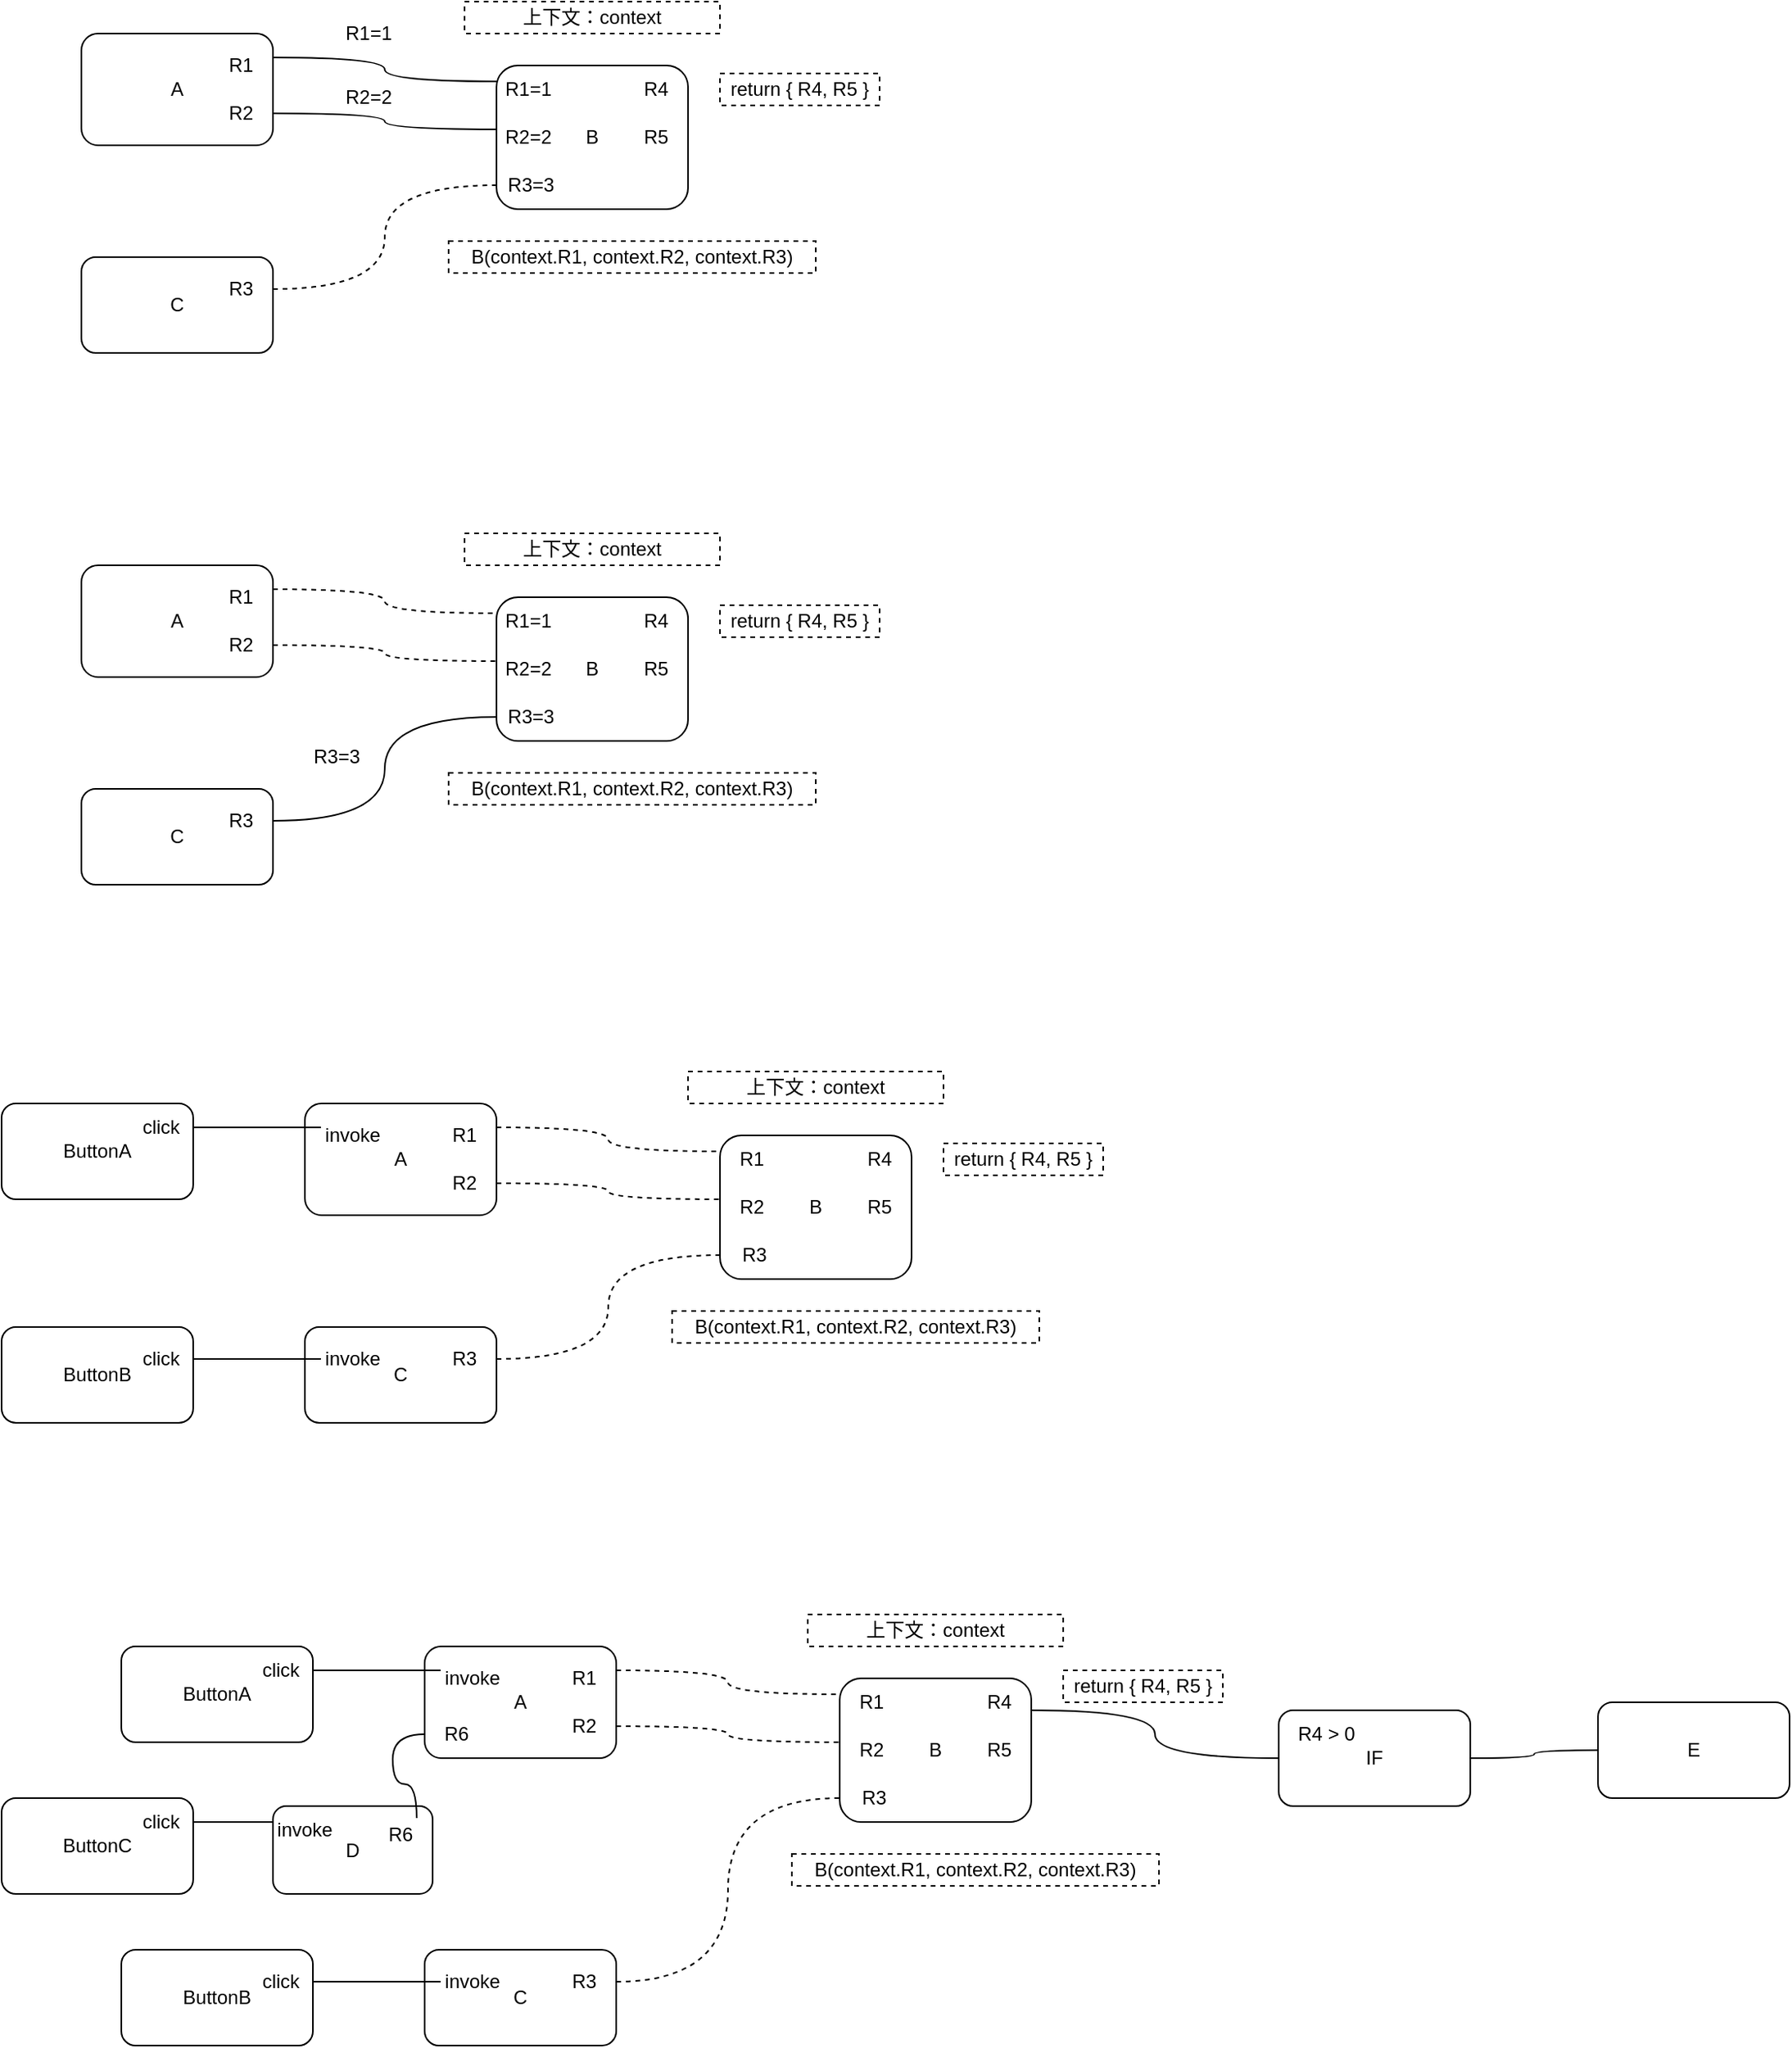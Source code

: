 <mxfile version="12.2.6" type="github" pages="1"><diagram id="3SAmoiVlxwmhgFJKYuEp" name="Page-1"><mxGraphModel dx="936" dy="674" grid="1" gridSize="10" guides="1" tooltips="1" connect="1" arrows="1" fold="1" page="1" pageScale="1" pageWidth="1169" pageHeight="827" math="0" shadow="0"><root><mxCell id="0"/><mxCell id="1" parent="0"/><mxCell id="eZTUCWaGUSo97DrQXdMs-1" value="A" style="rounded=1;whiteSpace=wrap;html=1;" vertex="1" parent="1"><mxGeometry x="70" y="100" width="120" height="70" as="geometry"/></mxCell><mxCell id="eZTUCWaGUSo97DrQXdMs-2" value="B" style="rounded=1;whiteSpace=wrap;html=1;" vertex="1" parent="1"><mxGeometry x="330" y="120" width="120" height="90" as="geometry"/></mxCell><mxCell id="eZTUCWaGUSo97DrQXdMs-3" value="C" style="rounded=1;whiteSpace=wrap;html=1;" vertex="1" parent="1"><mxGeometry x="70" y="240" width="120" height="60" as="geometry"/></mxCell><mxCell id="eZTUCWaGUSo97DrQXdMs-12" style="rounded=0;orthogonalLoop=1;jettySize=auto;html=1;exitX=1;exitY=0.25;exitDx=0;exitDy=0;entryX=0;entryY=0.25;entryDx=0;entryDy=0;endArrow=none;endFill=0;edgeStyle=orthogonalEdgeStyle;curved=1;" edge="1" parent="1" source="eZTUCWaGUSo97DrQXdMs-5" target="eZTUCWaGUSo97DrQXdMs-9"><mxGeometry relative="1" as="geometry"/></mxCell><mxCell id="eZTUCWaGUSo97DrQXdMs-5" value="R1" style="text;html=1;strokeColor=none;fillColor=none;align=center;verticalAlign=middle;whiteSpace=wrap;rounded=0;" vertex="1" parent="1"><mxGeometry x="150" y="110" width="40" height="20" as="geometry"/></mxCell><mxCell id="eZTUCWaGUSo97DrQXdMs-13" style="edgeStyle=orthogonalEdgeStyle;rounded=0;orthogonalLoop=1;jettySize=auto;html=1;exitX=1;exitY=0.5;exitDx=0;exitDy=0;entryX=0;entryY=0.25;entryDx=0;entryDy=0;endArrow=none;endFill=0;curved=1;" edge="1" parent="1" source="eZTUCWaGUSo97DrQXdMs-6" target="eZTUCWaGUSo97DrQXdMs-10"><mxGeometry relative="1" as="geometry"/></mxCell><mxCell id="eZTUCWaGUSo97DrQXdMs-6" value="R2" style="text;html=1;strokeColor=none;fillColor=none;align=center;verticalAlign=middle;whiteSpace=wrap;rounded=0;" vertex="1" parent="1"><mxGeometry x="150" y="140" width="40" height="20" as="geometry"/></mxCell><mxCell id="eZTUCWaGUSo97DrQXdMs-14" style="edgeStyle=orthogonalEdgeStyle;rounded=0;orthogonalLoop=1;jettySize=auto;html=1;exitX=1;exitY=0.5;exitDx=0;exitDy=0;entryX=0;entryY=0.5;entryDx=0;entryDy=0;endArrow=none;endFill=0;curved=1;dashed=1;" edge="1" parent="1" source="eZTUCWaGUSo97DrQXdMs-7" target="eZTUCWaGUSo97DrQXdMs-11"><mxGeometry relative="1" as="geometry"/></mxCell><mxCell id="eZTUCWaGUSo97DrQXdMs-7" value="R3" style="text;html=1;strokeColor=none;fillColor=none;align=center;verticalAlign=middle;whiteSpace=wrap;rounded=0;" vertex="1" parent="1"><mxGeometry x="150" y="250" width="40" height="20" as="geometry"/></mxCell><mxCell id="eZTUCWaGUSo97DrQXdMs-9" value="R1=1" style="text;html=1;strokeColor=none;fillColor=none;align=center;verticalAlign=middle;whiteSpace=wrap;rounded=0;" vertex="1" parent="1"><mxGeometry x="330" y="125" width="40" height="20" as="geometry"/></mxCell><mxCell id="eZTUCWaGUSo97DrQXdMs-10" value="R2=2" style="text;html=1;strokeColor=none;fillColor=none;align=center;verticalAlign=middle;whiteSpace=wrap;rounded=0;" vertex="1" parent="1"><mxGeometry x="330" y="155" width="40" height="20" as="geometry"/></mxCell><mxCell id="eZTUCWaGUSo97DrQXdMs-11" value="&amp;nbsp;R3=3" style="text;html=1;strokeColor=none;fillColor=none;align=center;verticalAlign=middle;whiteSpace=wrap;rounded=0;" vertex="1" parent="1"><mxGeometry x="330" y="185" width="40" height="20" as="geometry"/></mxCell><mxCell id="eZTUCWaGUSo97DrQXdMs-15" value="上下文：context" style="text;html=1;strokeColor=#000000;fillColor=none;align=center;verticalAlign=middle;whiteSpace=wrap;rounded=0;dashed=1;" vertex="1" parent="1"><mxGeometry x="310" y="80" width="160" height="20" as="geometry"/></mxCell><mxCell id="eZTUCWaGUSo97DrQXdMs-16" value="B(context.R1, context.R2, context.R3)" style="text;html=1;strokeColor=#000000;fillColor=none;align=center;verticalAlign=middle;whiteSpace=wrap;rounded=0;dashed=1;" vertex="1" parent="1"><mxGeometry x="300" y="230" width="230" height="20" as="geometry"/></mxCell><mxCell id="eZTUCWaGUSo97DrQXdMs-17" value="R4" style="text;html=1;strokeColor=none;fillColor=none;align=center;verticalAlign=middle;whiteSpace=wrap;rounded=0;" vertex="1" parent="1"><mxGeometry x="410" y="125" width="40" height="20" as="geometry"/></mxCell><mxCell id="eZTUCWaGUSo97DrQXdMs-18" value="R5" style="text;html=1;strokeColor=none;fillColor=none;align=center;verticalAlign=middle;whiteSpace=wrap;rounded=0;" vertex="1" parent="1"><mxGeometry x="410" y="155" width="40" height="20" as="geometry"/></mxCell><mxCell id="eZTUCWaGUSo97DrQXdMs-19" value="return { R4, R5 }" style="text;html=1;strokeColor=#000000;fillColor=none;align=center;verticalAlign=middle;whiteSpace=wrap;rounded=0;dashed=1;" vertex="1" parent="1"><mxGeometry x="470" y="125" width="100" height="20" as="geometry"/></mxCell><mxCell id="eZTUCWaGUSo97DrQXdMs-24" value="R1=1" style="text;html=1;strokeColor=none;fillColor=none;align=center;verticalAlign=middle;whiteSpace=wrap;rounded=0;dashed=1;" vertex="1" parent="1"><mxGeometry x="230" y="90" width="40" height="20" as="geometry"/></mxCell><mxCell id="eZTUCWaGUSo97DrQXdMs-62" value="A" style="rounded=1;whiteSpace=wrap;html=1;" vertex="1" parent="1"><mxGeometry x="70" y="433" width="120" height="70" as="geometry"/></mxCell><mxCell id="eZTUCWaGUSo97DrQXdMs-63" value="B" style="rounded=1;whiteSpace=wrap;html=1;" vertex="1" parent="1"><mxGeometry x="330" y="453" width="120" height="90" as="geometry"/></mxCell><mxCell id="eZTUCWaGUSo97DrQXdMs-64" value="C" style="rounded=1;whiteSpace=wrap;html=1;" vertex="1" parent="1"><mxGeometry x="70" y="573" width="120" height="60" as="geometry"/></mxCell><mxCell id="eZTUCWaGUSo97DrQXdMs-65" style="rounded=0;orthogonalLoop=1;jettySize=auto;html=1;exitX=1;exitY=0.25;exitDx=0;exitDy=0;entryX=0;entryY=0.25;entryDx=0;entryDy=0;endArrow=none;endFill=0;edgeStyle=orthogonalEdgeStyle;curved=1;dashed=1;" edge="1" parent="1" source="eZTUCWaGUSo97DrQXdMs-66" target="eZTUCWaGUSo97DrQXdMs-71"><mxGeometry relative="1" as="geometry"/></mxCell><mxCell id="eZTUCWaGUSo97DrQXdMs-66" value="R1" style="text;html=1;strokeColor=none;fillColor=none;align=center;verticalAlign=middle;whiteSpace=wrap;rounded=0;" vertex="1" parent="1"><mxGeometry x="150" y="443" width="40" height="20" as="geometry"/></mxCell><mxCell id="eZTUCWaGUSo97DrQXdMs-67" style="edgeStyle=orthogonalEdgeStyle;rounded=0;orthogonalLoop=1;jettySize=auto;html=1;exitX=1;exitY=0.5;exitDx=0;exitDy=0;entryX=0;entryY=0.25;entryDx=0;entryDy=0;endArrow=none;endFill=0;curved=1;dashed=1;" edge="1" parent="1" source="eZTUCWaGUSo97DrQXdMs-68" target="eZTUCWaGUSo97DrQXdMs-72"><mxGeometry relative="1" as="geometry"/></mxCell><mxCell id="eZTUCWaGUSo97DrQXdMs-68" value="R2" style="text;html=1;strokeColor=none;fillColor=none;align=center;verticalAlign=middle;whiteSpace=wrap;rounded=0;" vertex="1" parent="1"><mxGeometry x="150" y="473" width="40" height="20" as="geometry"/></mxCell><mxCell id="eZTUCWaGUSo97DrQXdMs-69" style="edgeStyle=orthogonalEdgeStyle;rounded=0;orthogonalLoop=1;jettySize=auto;html=1;exitX=1;exitY=0.5;exitDx=0;exitDy=0;entryX=0;entryY=0.5;entryDx=0;entryDy=0;endArrow=none;endFill=0;curved=1;" edge="1" parent="1" source="eZTUCWaGUSo97DrQXdMs-70" target="eZTUCWaGUSo97DrQXdMs-73"><mxGeometry relative="1" as="geometry"/></mxCell><mxCell id="eZTUCWaGUSo97DrQXdMs-70" value="R3" style="text;html=1;strokeColor=none;fillColor=none;align=center;verticalAlign=middle;whiteSpace=wrap;rounded=0;" vertex="1" parent="1"><mxGeometry x="150" y="583" width="40" height="20" as="geometry"/></mxCell><mxCell id="eZTUCWaGUSo97DrQXdMs-71" value="R1=1" style="text;html=1;strokeColor=none;fillColor=none;align=center;verticalAlign=middle;whiteSpace=wrap;rounded=0;" vertex="1" parent="1"><mxGeometry x="330" y="458" width="40" height="20" as="geometry"/></mxCell><mxCell id="eZTUCWaGUSo97DrQXdMs-72" value="R2=2" style="text;html=1;strokeColor=none;fillColor=none;align=center;verticalAlign=middle;whiteSpace=wrap;rounded=0;" vertex="1" parent="1"><mxGeometry x="330" y="488" width="40" height="20" as="geometry"/></mxCell><mxCell id="eZTUCWaGUSo97DrQXdMs-73" value="&amp;nbsp;R3=3" style="text;html=1;strokeColor=none;fillColor=none;align=center;verticalAlign=middle;whiteSpace=wrap;rounded=0;" vertex="1" parent="1"><mxGeometry x="330" y="518" width="40" height="20" as="geometry"/></mxCell><mxCell id="eZTUCWaGUSo97DrQXdMs-74" value="上下文：context" style="text;html=1;strokeColor=#000000;fillColor=none;align=center;verticalAlign=middle;whiteSpace=wrap;rounded=0;dashed=1;" vertex="1" parent="1"><mxGeometry x="310" y="413" width="160" height="20" as="geometry"/></mxCell><mxCell id="eZTUCWaGUSo97DrQXdMs-75" value="B(context.R1, context.R2, context.R3)" style="text;html=1;strokeColor=#000000;fillColor=none;align=center;verticalAlign=middle;whiteSpace=wrap;rounded=0;dashed=1;" vertex="1" parent="1"><mxGeometry x="300" y="563" width="230" height="20" as="geometry"/></mxCell><mxCell id="eZTUCWaGUSo97DrQXdMs-76" value="R4" style="text;html=1;strokeColor=none;fillColor=none;align=center;verticalAlign=middle;whiteSpace=wrap;rounded=0;" vertex="1" parent="1"><mxGeometry x="410" y="458" width="40" height="20" as="geometry"/></mxCell><mxCell id="eZTUCWaGUSo97DrQXdMs-77" value="R5" style="text;html=1;strokeColor=none;fillColor=none;align=center;verticalAlign=middle;whiteSpace=wrap;rounded=0;" vertex="1" parent="1"><mxGeometry x="410" y="488" width="40" height="20" as="geometry"/></mxCell><mxCell id="eZTUCWaGUSo97DrQXdMs-78" value="return { R4, R5 }" style="text;html=1;strokeColor=#000000;fillColor=none;align=center;verticalAlign=middle;whiteSpace=wrap;rounded=0;dashed=1;" vertex="1" parent="1"><mxGeometry x="470" y="458" width="100" height="20" as="geometry"/></mxCell><mxCell id="eZTUCWaGUSo97DrQXdMs-79" value="R3=3" style="text;html=1;strokeColor=none;fillColor=none;align=center;verticalAlign=middle;whiteSpace=wrap;rounded=0;dashed=1;" vertex="1" parent="1"><mxGeometry x="210" y="543" width="40" height="20" as="geometry"/></mxCell><mxCell id="eZTUCWaGUSo97DrQXdMs-80" value="R2=2" style="text;html=1;strokeColor=none;fillColor=none;align=center;verticalAlign=middle;whiteSpace=wrap;rounded=0;dashed=1;" vertex="1" parent="1"><mxGeometry x="230" y="130" width="40" height="20" as="geometry"/></mxCell><mxCell id="eZTUCWaGUSo97DrQXdMs-82" value="A" style="rounded=1;whiteSpace=wrap;html=1;" vertex="1" parent="1"><mxGeometry x="210" y="770" width="120" height="70" as="geometry"/></mxCell><mxCell id="eZTUCWaGUSo97DrQXdMs-83" value="B" style="rounded=1;whiteSpace=wrap;html=1;" vertex="1" parent="1"><mxGeometry x="470" y="790" width="120" height="90" as="geometry"/></mxCell><mxCell id="eZTUCWaGUSo97DrQXdMs-84" value="C" style="rounded=1;whiteSpace=wrap;html=1;" vertex="1" parent="1"><mxGeometry x="210" y="910" width="120" height="60" as="geometry"/></mxCell><mxCell id="eZTUCWaGUSo97DrQXdMs-85" style="rounded=0;orthogonalLoop=1;jettySize=auto;html=1;exitX=1;exitY=0.25;exitDx=0;exitDy=0;entryX=0;entryY=0.25;entryDx=0;entryDy=0;endArrow=none;endFill=0;edgeStyle=orthogonalEdgeStyle;curved=1;dashed=1;" edge="1" parent="1" source="eZTUCWaGUSo97DrQXdMs-86" target="eZTUCWaGUSo97DrQXdMs-91"><mxGeometry relative="1" as="geometry"/></mxCell><mxCell id="eZTUCWaGUSo97DrQXdMs-86" value="R1" style="text;html=1;strokeColor=none;fillColor=none;align=center;verticalAlign=middle;whiteSpace=wrap;rounded=0;" vertex="1" parent="1"><mxGeometry x="290" y="780" width="40" height="20" as="geometry"/></mxCell><mxCell id="eZTUCWaGUSo97DrQXdMs-87" style="edgeStyle=orthogonalEdgeStyle;rounded=0;orthogonalLoop=1;jettySize=auto;html=1;exitX=1;exitY=0.5;exitDx=0;exitDy=0;entryX=0;entryY=0.25;entryDx=0;entryDy=0;endArrow=none;endFill=0;curved=1;dashed=1;" edge="1" parent="1" source="eZTUCWaGUSo97DrQXdMs-88" target="eZTUCWaGUSo97DrQXdMs-92"><mxGeometry relative="1" as="geometry"/></mxCell><mxCell id="eZTUCWaGUSo97DrQXdMs-88" value="R2" style="text;html=1;strokeColor=none;fillColor=none;align=center;verticalAlign=middle;whiteSpace=wrap;rounded=0;" vertex="1" parent="1"><mxGeometry x="290" y="810" width="40" height="20" as="geometry"/></mxCell><mxCell id="eZTUCWaGUSo97DrQXdMs-89" style="edgeStyle=orthogonalEdgeStyle;rounded=0;orthogonalLoop=1;jettySize=auto;html=1;exitX=1;exitY=0.5;exitDx=0;exitDy=0;entryX=0;entryY=0.5;entryDx=0;entryDy=0;endArrow=none;endFill=0;curved=1;dashed=1;" edge="1" parent="1" source="eZTUCWaGUSo97DrQXdMs-90" target="eZTUCWaGUSo97DrQXdMs-93"><mxGeometry relative="1" as="geometry"/></mxCell><mxCell id="eZTUCWaGUSo97DrQXdMs-90" value="R3" style="text;html=1;strokeColor=none;fillColor=none;align=center;verticalAlign=middle;whiteSpace=wrap;rounded=0;" vertex="1" parent="1"><mxGeometry x="290" y="920" width="40" height="20" as="geometry"/></mxCell><mxCell id="eZTUCWaGUSo97DrQXdMs-91" value="R1" style="text;html=1;strokeColor=none;fillColor=none;align=center;verticalAlign=middle;whiteSpace=wrap;rounded=0;" vertex="1" parent="1"><mxGeometry x="470" y="795" width="40" height="20" as="geometry"/></mxCell><mxCell id="eZTUCWaGUSo97DrQXdMs-92" value="R2" style="text;html=1;strokeColor=none;fillColor=none;align=center;verticalAlign=middle;whiteSpace=wrap;rounded=0;" vertex="1" parent="1"><mxGeometry x="470" y="825" width="40" height="20" as="geometry"/></mxCell><mxCell id="eZTUCWaGUSo97DrQXdMs-93" value="&amp;nbsp;R3" style="text;html=1;strokeColor=none;fillColor=none;align=center;verticalAlign=middle;whiteSpace=wrap;rounded=0;" vertex="1" parent="1"><mxGeometry x="470" y="855" width="40" height="20" as="geometry"/></mxCell><mxCell id="eZTUCWaGUSo97DrQXdMs-94" value="上下文：context" style="text;html=1;strokeColor=#000000;fillColor=none;align=center;verticalAlign=middle;whiteSpace=wrap;rounded=0;dashed=1;" vertex="1" parent="1"><mxGeometry x="450" y="750" width="160" height="20" as="geometry"/></mxCell><mxCell id="eZTUCWaGUSo97DrQXdMs-95" value="B(context.R1, context.R2, context.R3)" style="text;html=1;strokeColor=#000000;fillColor=none;align=center;verticalAlign=middle;whiteSpace=wrap;rounded=0;dashed=1;" vertex="1" parent="1"><mxGeometry x="440" y="900" width="230" height="20" as="geometry"/></mxCell><mxCell id="eZTUCWaGUSo97DrQXdMs-96" value="R4" style="text;html=1;strokeColor=none;fillColor=none;align=center;verticalAlign=middle;whiteSpace=wrap;rounded=0;" vertex="1" parent="1"><mxGeometry x="550" y="795" width="40" height="20" as="geometry"/></mxCell><mxCell id="eZTUCWaGUSo97DrQXdMs-97" value="R5" style="text;html=1;strokeColor=none;fillColor=none;align=center;verticalAlign=middle;whiteSpace=wrap;rounded=0;" vertex="1" parent="1"><mxGeometry x="550" y="825" width="40" height="20" as="geometry"/></mxCell><mxCell id="eZTUCWaGUSo97DrQXdMs-98" value="return { R4, R5 }" style="text;html=1;strokeColor=#000000;fillColor=none;align=center;verticalAlign=middle;whiteSpace=wrap;rounded=0;dashed=1;" vertex="1" parent="1"><mxGeometry x="610" y="795" width="100" height="20" as="geometry"/></mxCell><mxCell id="eZTUCWaGUSo97DrQXdMs-100" value="ButtonB" style="rounded=1;whiteSpace=wrap;html=1;" vertex="1" parent="1"><mxGeometry x="20" y="910" width="120" height="60" as="geometry"/></mxCell><mxCell id="eZTUCWaGUSo97DrQXdMs-103" style="edgeStyle=orthogonalEdgeStyle;curved=1;rounded=0;orthogonalLoop=1;jettySize=auto;html=1;exitX=1;exitY=0.5;exitDx=0;exitDy=0;entryX=0;entryY=0.5;entryDx=0;entryDy=0;endArrow=none;endFill=0;" edge="1" parent="1" source="eZTUCWaGUSo97DrQXdMs-101" target="eZTUCWaGUSo97DrQXdMs-102"><mxGeometry relative="1" as="geometry"/></mxCell><mxCell id="eZTUCWaGUSo97DrQXdMs-101" value="click" style="text;html=1;strokeColor=none;fillColor=none;align=center;verticalAlign=middle;whiteSpace=wrap;rounded=0;" vertex="1" parent="1"><mxGeometry x="100" y="920" width="40" height="20" as="geometry"/></mxCell><mxCell id="eZTUCWaGUSo97DrQXdMs-102" value="invoke" style="text;html=1;strokeColor=none;fillColor=none;align=center;verticalAlign=middle;whiteSpace=wrap;rounded=0;" vertex="1" parent="1"><mxGeometry x="220" y="920" width="40" height="20" as="geometry"/></mxCell><mxCell id="eZTUCWaGUSo97DrQXdMs-104" value="ButtonA" style="rounded=1;whiteSpace=wrap;html=1;" vertex="1" parent="1"><mxGeometry x="20" y="770" width="120" height="60" as="geometry"/></mxCell><mxCell id="eZTUCWaGUSo97DrQXdMs-107" style="edgeStyle=orthogonalEdgeStyle;curved=1;rounded=0;orthogonalLoop=1;jettySize=auto;html=1;exitX=1;exitY=0.5;exitDx=0;exitDy=0;entryX=0;entryY=0.25;entryDx=0;entryDy=0;endArrow=none;endFill=0;" edge="1" parent="1" source="eZTUCWaGUSo97DrQXdMs-105" target="eZTUCWaGUSo97DrQXdMs-106"><mxGeometry relative="1" as="geometry"/></mxCell><mxCell id="eZTUCWaGUSo97DrQXdMs-105" value="click" style="text;html=1;strokeColor=none;fillColor=none;align=center;verticalAlign=middle;whiteSpace=wrap;rounded=0;" vertex="1" parent="1"><mxGeometry x="100" y="775" width="40" height="20" as="geometry"/></mxCell><mxCell id="eZTUCWaGUSo97DrQXdMs-106" value="invoke" style="text;html=1;strokeColor=none;fillColor=none;align=center;verticalAlign=middle;whiteSpace=wrap;rounded=0;" vertex="1" parent="1"><mxGeometry x="220" y="780" width="40" height="20" as="geometry"/></mxCell><mxCell id="eZTUCWaGUSo97DrQXdMs-108" value="A" style="rounded=1;whiteSpace=wrap;html=1;" vertex="1" parent="1"><mxGeometry x="285" y="1110" width="120" height="70" as="geometry"/></mxCell><mxCell id="eZTUCWaGUSo97DrQXdMs-109" value="B" style="rounded=1;whiteSpace=wrap;html=1;" vertex="1" parent="1"><mxGeometry x="545" y="1130" width="120" height="90" as="geometry"/></mxCell><mxCell id="eZTUCWaGUSo97DrQXdMs-110" value="C" style="rounded=1;whiteSpace=wrap;html=1;" vertex="1" parent="1"><mxGeometry x="285" y="1300" width="120" height="60" as="geometry"/></mxCell><mxCell id="eZTUCWaGUSo97DrQXdMs-111" style="rounded=0;orthogonalLoop=1;jettySize=auto;html=1;exitX=1;exitY=0.25;exitDx=0;exitDy=0;entryX=0;entryY=0.25;entryDx=0;entryDy=0;endArrow=none;endFill=0;edgeStyle=orthogonalEdgeStyle;curved=1;dashed=1;" edge="1" parent="1" source="eZTUCWaGUSo97DrQXdMs-112" target="eZTUCWaGUSo97DrQXdMs-117"><mxGeometry relative="1" as="geometry"/></mxCell><mxCell id="eZTUCWaGUSo97DrQXdMs-112" value="R1" style="text;html=1;strokeColor=none;fillColor=none;align=center;verticalAlign=middle;whiteSpace=wrap;rounded=0;" vertex="1" parent="1"><mxGeometry x="365" y="1120" width="40" height="20" as="geometry"/></mxCell><mxCell id="eZTUCWaGUSo97DrQXdMs-113" style="edgeStyle=orthogonalEdgeStyle;rounded=0;orthogonalLoop=1;jettySize=auto;html=1;exitX=1;exitY=0.5;exitDx=0;exitDy=0;entryX=0;entryY=0.25;entryDx=0;entryDy=0;endArrow=none;endFill=0;curved=1;dashed=1;" edge="1" parent="1" source="eZTUCWaGUSo97DrQXdMs-114" target="eZTUCWaGUSo97DrQXdMs-118"><mxGeometry relative="1" as="geometry"/></mxCell><mxCell id="eZTUCWaGUSo97DrQXdMs-114" value="R2" style="text;html=1;strokeColor=none;fillColor=none;align=center;verticalAlign=middle;whiteSpace=wrap;rounded=0;" vertex="1" parent="1"><mxGeometry x="365" y="1150" width="40" height="20" as="geometry"/></mxCell><mxCell id="eZTUCWaGUSo97DrQXdMs-115" style="edgeStyle=orthogonalEdgeStyle;rounded=0;orthogonalLoop=1;jettySize=auto;html=1;exitX=1;exitY=0.5;exitDx=0;exitDy=0;entryX=0;entryY=0.5;entryDx=0;entryDy=0;endArrow=none;endFill=0;curved=1;dashed=1;" edge="1" parent="1" source="eZTUCWaGUSo97DrQXdMs-116" target="eZTUCWaGUSo97DrQXdMs-119"><mxGeometry relative="1" as="geometry"/></mxCell><mxCell id="eZTUCWaGUSo97DrQXdMs-116" value="R3" style="text;html=1;strokeColor=none;fillColor=none;align=center;verticalAlign=middle;whiteSpace=wrap;rounded=0;" vertex="1" parent="1"><mxGeometry x="365" y="1310" width="40" height="20" as="geometry"/></mxCell><mxCell id="eZTUCWaGUSo97DrQXdMs-117" value="R1" style="text;html=1;strokeColor=none;fillColor=none;align=center;verticalAlign=middle;whiteSpace=wrap;rounded=0;" vertex="1" parent="1"><mxGeometry x="545" y="1135" width="40" height="20" as="geometry"/></mxCell><mxCell id="eZTUCWaGUSo97DrQXdMs-118" value="R2" style="text;html=1;strokeColor=none;fillColor=none;align=center;verticalAlign=middle;whiteSpace=wrap;rounded=0;" vertex="1" parent="1"><mxGeometry x="545" y="1165" width="40" height="20" as="geometry"/></mxCell><mxCell id="eZTUCWaGUSo97DrQXdMs-119" value="&amp;nbsp;R3" style="text;html=1;strokeColor=none;fillColor=none;align=center;verticalAlign=middle;whiteSpace=wrap;rounded=0;" vertex="1" parent="1"><mxGeometry x="545" y="1195" width="40" height="20" as="geometry"/></mxCell><mxCell id="eZTUCWaGUSo97DrQXdMs-120" value="上下文：context" style="text;html=1;strokeColor=#000000;fillColor=none;align=center;verticalAlign=middle;whiteSpace=wrap;rounded=0;dashed=1;" vertex="1" parent="1"><mxGeometry x="525" y="1090" width="160" height="20" as="geometry"/></mxCell><mxCell id="eZTUCWaGUSo97DrQXdMs-121" value="B(context.R1, context.R2, context.R3)" style="text;html=1;strokeColor=#000000;fillColor=none;align=center;verticalAlign=middle;whiteSpace=wrap;rounded=0;dashed=1;" vertex="1" parent="1"><mxGeometry x="515" y="1240" width="230" height="20" as="geometry"/></mxCell><mxCell id="eZTUCWaGUSo97DrQXdMs-145" style="edgeStyle=orthogonalEdgeStyle;curved=1;rounded=0;orthogonalLoop=1;jettySize=auto;html=1;exitX=1;exitY=0.75;exitDx=0;exitDy=0;endArrow=none;endFill=0;" edge="1" parent="1" source="eZTUCWaGUSo97DrQXdMs-122" target="eZTUCWaGUSo97DrQXdMs-143"><mxGeometry relative="1" as="geometry"/></mxCell><mxCell id="eZTUCWaGUSo97DrQXdMs-122" value="R4" style="text;html=1;strokeColor=none;fillColor=none;align=center;verticalAlign=middle;whiteSpace=wrap;rounded=0;" vertex="1" parent="1"><mxGeometry x="625" y="1135" width="40" height="20" as="geometry"/></mxCell><mxCell id="eZTUCWaGUSo97DrQXdMs-123" value="R5" style="text;html=1;strokeColor=none;fillColor=none;align=center;verticalAlign=middle;whiteSpace=wrap;rounded=0;" vertex="1" parent="1"><mxGeometry x="625" y="1165" width="40" height="20" as="geometry"/></mxCell><mxCell id="eZTUCWaGUSo97DrQXdMs-124" value="return { R4, R5 }" style="text;html=1;strokeColor=#000000;fillColor=none;align=center;verticalAlign=middle;whiteSpace=wrap;rounded=0;dashed=1;" vertex="1" parent="1"><mxGeometry x="685" y="1125" width="100" height="20" as="geometry"/></mxCell><mxCell id="eZTUCWaGUSo97DrQXdMs-125" value="ButtonB" style="rounded=1;whiteSpace=wrap;html=1;" vertex="1" parent="1"><mxGeometry x="95" y="1300" width="120" height="60" as="geometry"/></mxCell><mxCell id="eZTUCWaGUSo97DrQXdMs-126" style="edgeStyle=orthogonalEdgeStyle;curved=1;rounded=0;orthogonalLoop=1;jettySize=auto;html=1;exitX=1;exitY=0.5;exitDx=0;exitDy=0;entryX=0;entryY=0.5;entryDx=0;entryDy=0;endArrow=none;endFill=0;" edge="1" parent="1" source="eZTUCWaGUSo97DrQXdMs-127" target="eZTUCWaGUSo97DrQXdMs-128"><mxGeometry relative="1" as="geometry"/></mxCell><mxCell id="eZTUCWaGUSo97DrQXdMs-127" value="click" style="text;html=1;strokeColor=none;fillColor=none;align=center;verticalAlign=middle;whiteSpace=wrap;rounded=0;" vertex="1" parent="1"><mxGeometry x="175" y="1310" width="40" height="20" as="geometry"/></mxCell><mxCell id="eZTUCWaGUSo97DrQXdMs-128" value="invoke" style="text;html=1;strokeColor=none;fillColor=none;align=center;verticalAlign=middle;whiteSpace=wrap;rounded=0;" vertex="1" parent="1"><mxGeometry x="295" y="1310" width="40" height="20" as="geometry"/></mxCell><mxCell id="eZTUCWaGUSo97DrQXdMs-129" value="ButtonA" style="rounded=1;whiteSpace=wrap;html=1;" vertex="1" parent="1"><mxGeometry x="95" y="1110" width="120" height="60" as="geometry"/></mxCell><mxCell id="eZTUCWaGUSo97DrQXdMs-130" style="edgeStyle=orthogonalEdgeStyle;curved=1;rounded=0;orthogonalLoop=1;jettySize=auto;html=1;exitX=1;exitY=0.5;exitDx=0;exitDy=0;entryX=0;entryY=0.25;entryDx=0;entryDy=0;endArrow=none;endFill=0;" edge="1" parent="1" source="eZTUCWaGUSo97DrQXdMs-131" target="eZTUCWaGUSo97DrQXdMs-132"><mxGeometry relative="1" as="geometry"/></mxCell><mxCell id="eZTUCWaGUSo97DrQXdMs-131" value="click" style="text;html=1;strokeColor=none;fillColor=none;align=center;verticalAlign=middle;whiteSpace=wrap;rounded=0;" vertex="1" parent="1"><mxGeometry x="175" y="1115" width="40" height="20" as="geometry"/></mxCell><mxCell id="eZTUCWaGUSo97DrQXdMs-132" value="invoke" style="text;html=1;strokeColor=none;fillColor=none;align=center;verticalAlign=middle;whiteSpace=wrap;rounded=0;" vertex="1" parent="1"><mxGeometry x="295" y="1120" width="40" height="20" as="geometry"/></mxCell><mxCell id="eZTUCWaGUSo97DrQXdMs-133" value="D" style="rounded=1;whiteSpace=wrap;html=1;" vertex="1" parent="1"><mxGeometry x="190" y="1210" width="100" height="55" as="geometry"/></mxCell><mxCell id="eZTUCWaGUSo97DrQXdMs-136" style="edgeStyle=orthogonalEdgeStyle;curved=1;rounded=0;orthogonalLoop=1;jettySize=auto;html=1;entryX=0;entryY=0.5;entryDx=0;entryDy=0;endArrow=none;endFill=0;exitX=0.75;exitY=0;exitDx=0;exitDy=0;" edge="1" parent="1" source="eZTUCWaGUSo97DrQXdMs-134" target="eZTUCWaGUSo97DrQXdMs-135"><mxGeometry relative="1" as="geometry"><mxPoint x="305" y="1218" as="sourcePoint"/></mxGeometry></mxCell><mxCell id="eZTUCWaGUSo97DrQXdMs-134" value="R6" style="text;html=1;strokeColor=none;fillColor=none;align=center;verticalAlign=middle;whiteSpace=wrap;rounded=0;" vertex="1" parent="1"><mxGeometry x="250" y="1217.5" width="40" height="20" as="geometry"/></mxCell><mxCell id="eZTUCWaGUSo97DrQXdMs-135" value="R6" style="text;html=1;strokeColor=none;fillColor=none;align=center;verticalAlign=middle;whiteSpace=wrap;rounded=0;" vertex="1" parent="1"><mxGeometry x="285" y="1155" width="40" height="20" as="geometry"/></mxCell><mxCell id="eZTUCWaGUSo97DrQXdMs-137" value="ButtonC" style="rounded=1;whiteSpace=wrap;html=1;" vertex="1" parent="1"><mxGeometry x="20" y="1205" width="120" height="60" as="geometry"/></mxCell><mxCell id="eZTUCWaGUSo97DrQXdMs-142" style="edgeStyle=orthogonalEdgeStyle;curved=1;rounded=0;orthogonalLoop=1;jettySize=auto;html=1;exitX=1;exitY=0.5;exitDx=0;exitDy=0;entryX=0;entryY=0.25;entryDx=0;entryDy=0;endArrow=none;endFill=0;" edge="1" parent="1" source="eZTUCWaGUSo97DrQXdMs-138" target="eZTUCWaGUSo97DrQXdMs-140"><mxGeometry relative="1" as="geometry"/></mxCell><mxCell id="eZTUCWaGUSo97DrQXdMs-138" value="click" style="text;html=1;strokeColor=none;fillColor=none;align=center;verticalAlign=middle;whiteSpace=wrap;rounded=0;" vertex="1" parent="1"><mxGeometry x="100" y="1210" width="40" height="20" as="geometry"/></mxCell><mxCell id="eZTUCWaGUSo97DrQXdMs-140" value="invoke" style="text;html=1;strokeColor=none;fillColor=none;align=center;verticalAlign=middle;whiteSpace=wrap;rounded=0;" vertex="1" parent="1"><mxGeometry x="190" y="1215" width="40" height="20" as="geometry"/></mxCell><mxCell id="eZTUCWaGUSo97DrQXdMs-146" style="edgeStyle=orthogonalEdgeStyle;curved=1;rounded=0;orthogonalLoop=1;jettySize=auto;html=1;exitX=1;exitY=0.5;exitDx=0;exitDy=0;entryX=0;entryY=0.5;entryDx=0;entryDy=0;endArrow=none;endFill=0;" edge="1" parent="1" source="eZTUCWaGUSo97DrQXdMs-143" target="eZTUCWaGUSo97DrQXdMs-144"><mxGeometry relative="1" as="geometry"/></mxCell><mxCell id="eZTUCWaGUSo97DrQXdMs-143" value="IF" style="rounded=1;whiteSpace=wrap;html=1;strokeColor=#000000;" vertex="1" parent="1"><mxGeometry x="820" y="1150" width="120" height="60" as="geometry"/></mxCell><mxCell id="eZTUCWaGUSo97DrQXdMs-144" value="E" style="rounded=1;whiteSpace=wrap;html=1;strokeColor=#000000;" vertex="1" parent="1"><mxGeometry x="1020" y="1145" width="120" height="60" as="geometry"/></mxCell><mxCell id="eZTUCWaGUSo97DrQXdMs-147" value="R4 &amp;gt; 0" style="text;html=1;strokeColor=none;fillColor=none;align=center;verticalAlign=middle;whiteSpace=wrap;rounded=0;" vertex="1" parent="1"><mxGeometry x="830" y="1155" width="40" height="20" as="geometry"/></mxCell></root></mxGraphModel></diagram></mxfile>